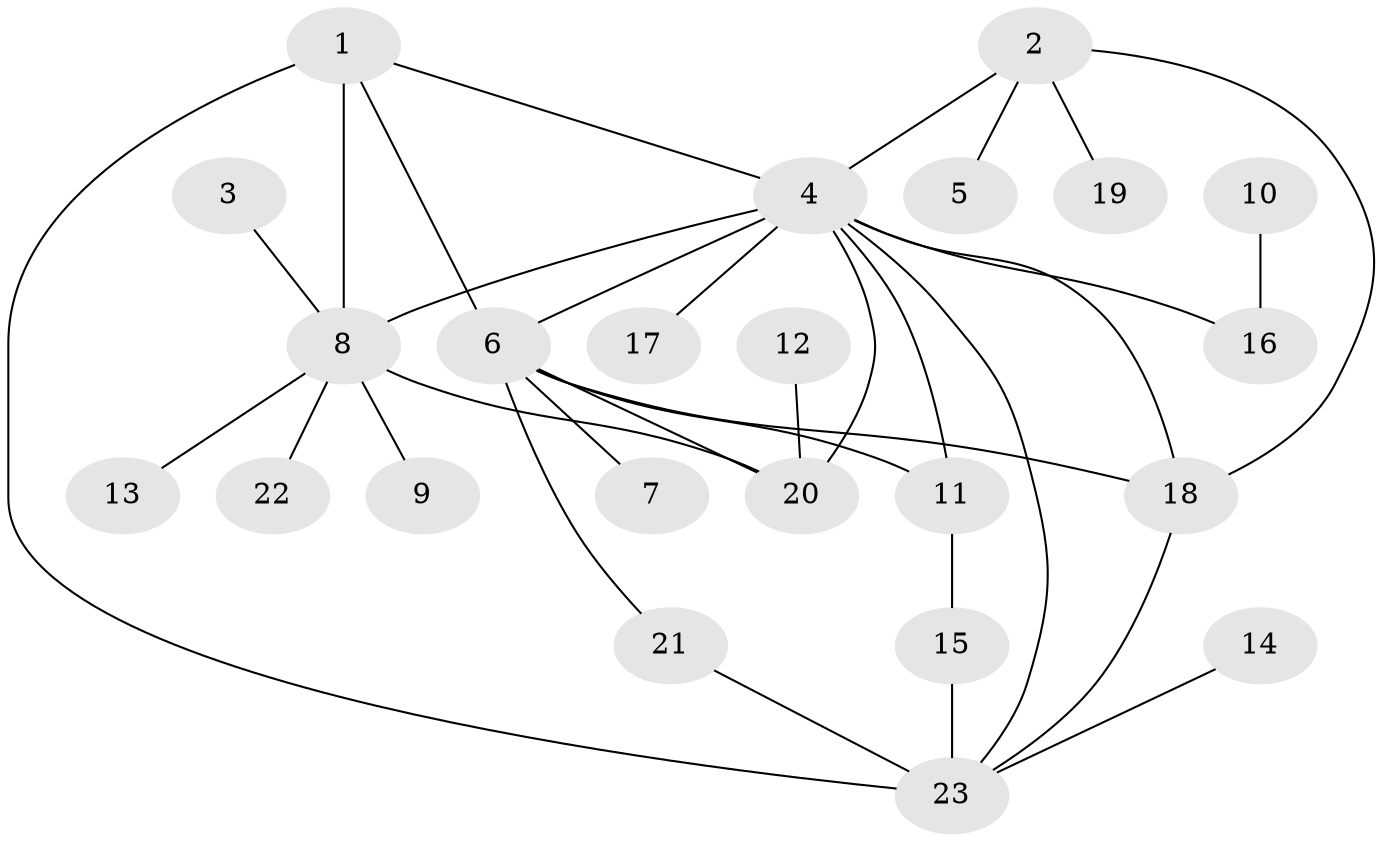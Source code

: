 // original degree distribution, {9: 0.02702702702702703, 3: 0.12162162162162163, 7: 0.02702702702702703, 8: 0.013513513513513514, 2: 0.14864864864864866, 11: 0.013513513513513514, 6: 0.013513513513513514, 5: 0.02702702702702703, 4: 0.05405405405405406, 10: 0.013513513513513514, 1: 0.5405405405405406}
// Generated by graph-tools (version 1.1) at 2025/37/03/04/25 23:37:46]
// undirected, 23 vertices, 33 edges
graph export_dot {
  node [color=gray90,style=filled];
  1;
  2;
  3;
  4;
  5;
  6;
  7;
  8;
  9;
  10;
  11;
  12;
  13;
  14;
  15;
  16;
  17;
  18;
  19;
  20;
  21;
  22;
  23;
  1 -- 4 [weight=1.0];
  1 -- 6 [weight=1.0];
  1 -- 8 [weight=2.0];
  1 -- 23 [weight=2.0];
  2 -- 4 [weight=2.0];
  2 -- 5 [weight=1.0];
  2 -- 18 [weight=2.0];
  2 -- 19 [weight=1.0];
  3 -- 8 [weight=1.0];
  4 -- 6 [weight=2.0];
  4 -- 8 [weight=1.0];
  4 -- 11 [weight=2.0];
  4 -- 16 [weight=1.0];
  4 -- 17 [weight=1.0];
  4 -- 18 [weight=1.0];
  4 -- 20 [weight=2.0];
  4 -- 23 [weight=1.0];
  6 -- 7 [weight=1.0];
  6 -- 11 [weight=1.0];
  6 -- 18 [weight=1.0];
  6 -- 20 [weight=1.0];
  6 -- 21 [weight=1.0];
  8 -- 9 [weight=1.0];
  8 -- 13 [weight=1.0];
  8 -- 20 [weight=1.0];
  8 -- 22 [weight=1.0];
  10 -- 16 [weight=1.0];
  11 -- 15 [weight=1.0];
  12 -- 20 [weight=1.0];
  14 -- 23 [weight=1.0];
  15 -- 23 [weight=1.0];
  18 -- 23 [weight=1.0];
  21 -- 23 [weight=1.0];
}
